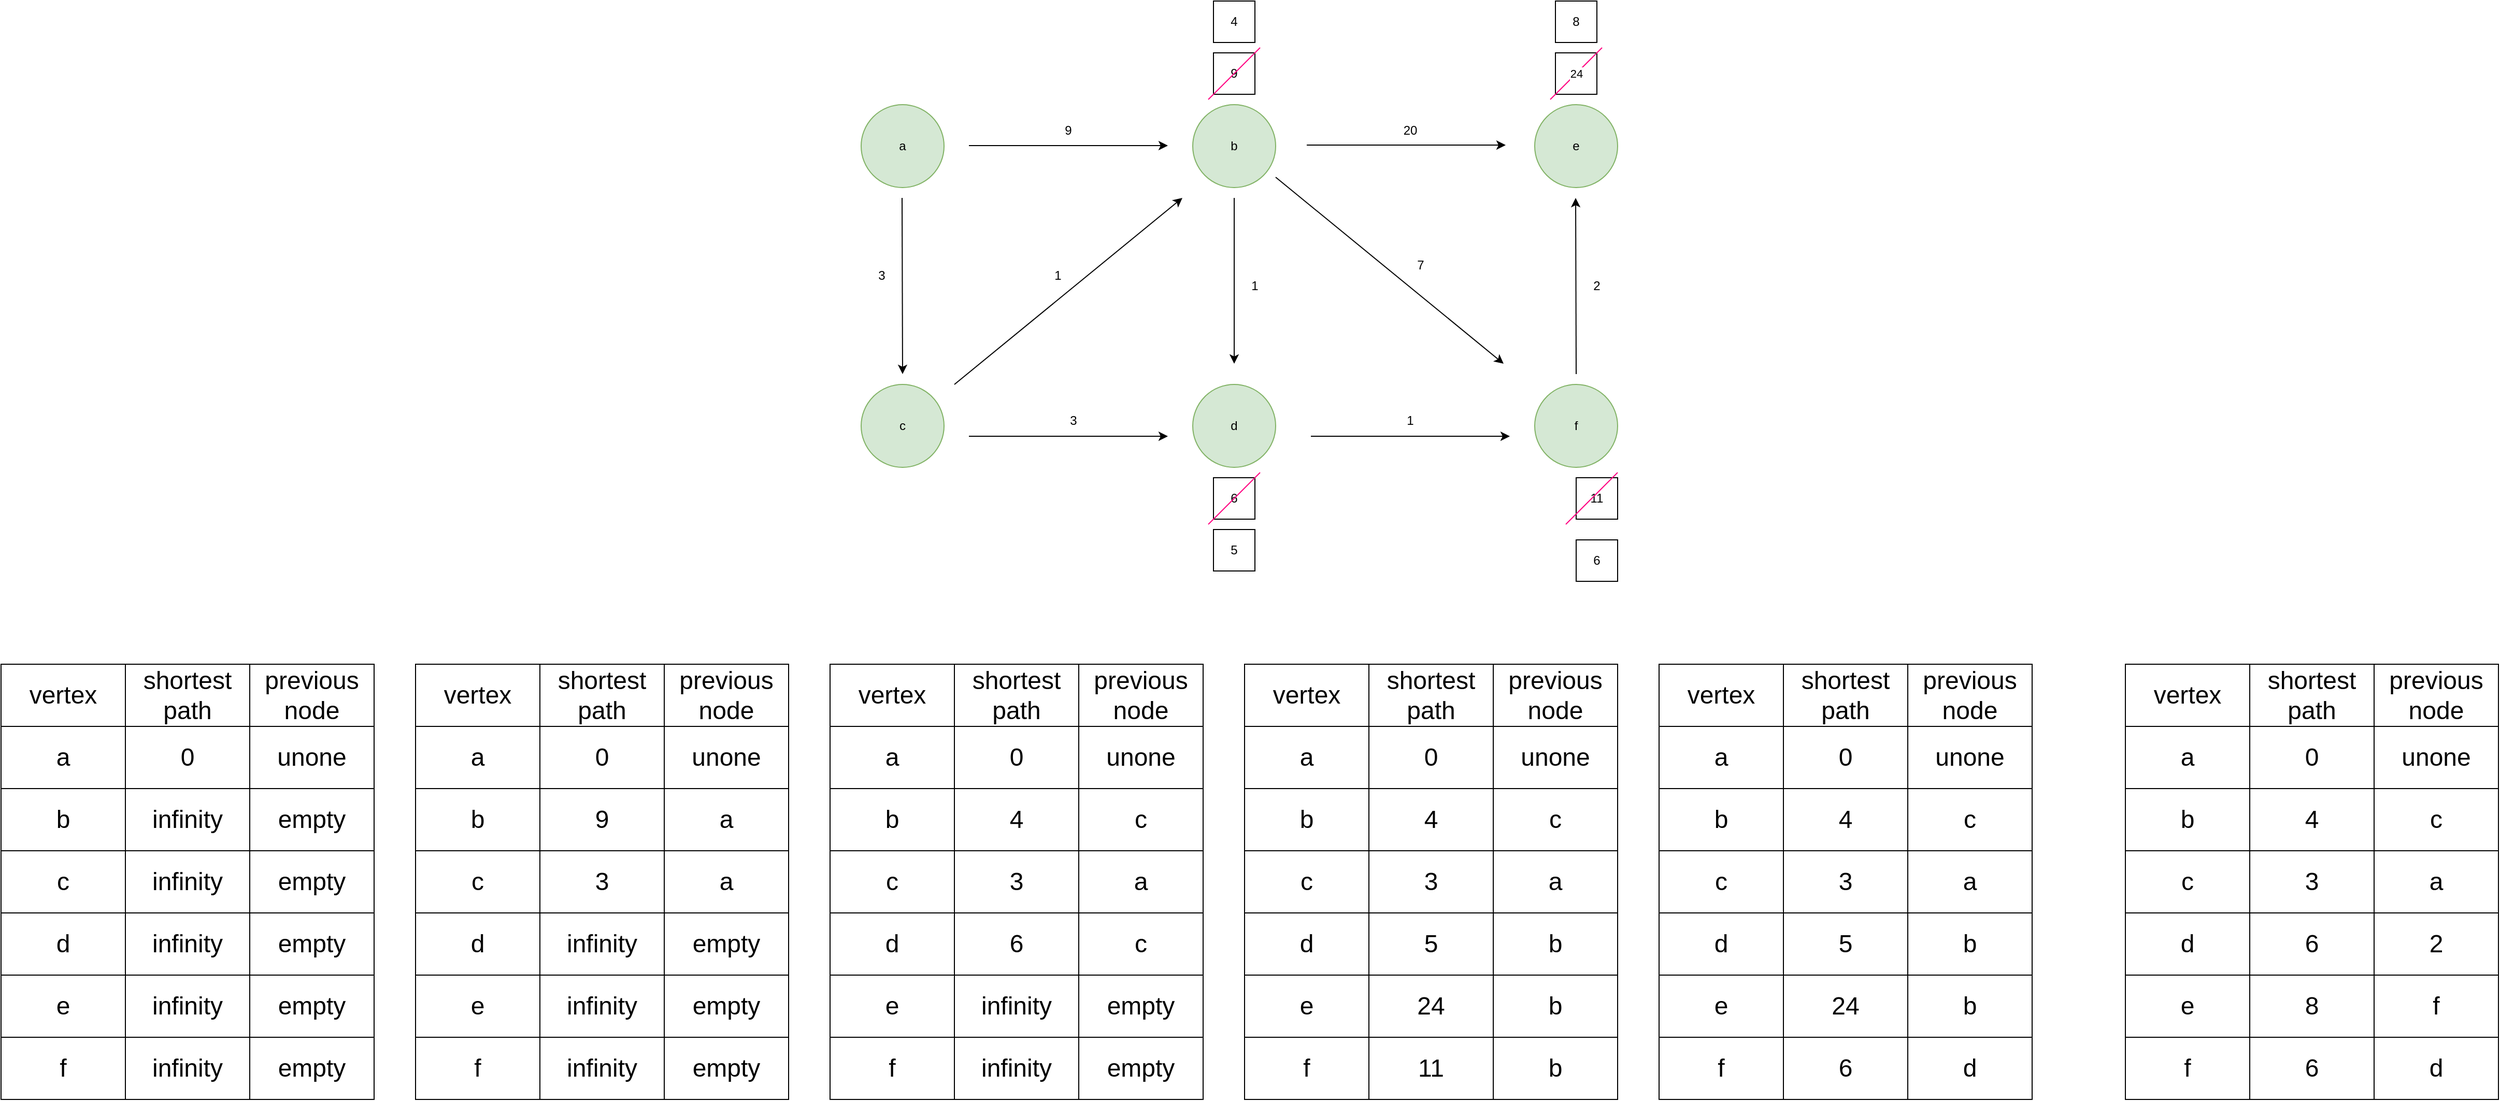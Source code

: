 <mxfile version="21.5.0" type="device">
  <diagram name="Page-1" id="6PvL9szyYoYwaoiszXjq">
    <mxGraphModel dx="852" dy="1658" grid="1" gridSize="10" guides="1" tooltips="1" connect="1" arrows="1" fold="1" page="1" pageScale="1" pageWidth="850" pageHeight="1100" math="0" shadow="0">
      <root>
        <mxCell id="0" />
        <mxCell id="1" parent="0" />
        <mxCell id="jJ58ylBw81bUSnSEe0YI-33" value="&lt;font style=&quot;font-size: 24px;&quot;&gt;shortest path&lt;/font&gt;" style="rounded=0;whiteSpace=wrap;html=1;" parent="1" vertex="1">
          <mxGeometry x="120" y="520" width="120" height="60" as="geometry" />
        </mxCell>
        <mxCell id="jJ58ylBw81bUSnSEe0YI-34" value="&lt;font style=&quot;font-size: 24px;&quot;&gt;previous node&lt;/font&gt;" style="rounded=0;whiteSpace=wrap;html=1;" parent="1" vertex="1">
          <mxGeometry x="240" y="520" width="120" height="60" as="geometry" />
        </mxCell>
        <mxCell id="jJ58ylBw81bUSnSEe0YI-38" value="&lt;font style=&quot;font-size: 24px;&quot;&gt;vertex&lt;/font&gt;" style="rounded=0;whiteSpace=wrap;html=1;" parent="1" vertex="1">
          <mxGeometry y="520" width="120" height="60" as="geometry" />
        </mxCell>
        <mxCell id="jJ58ylBw81bUSnSEe0YI-40" value="&lt;font style=&quot;font-size: 24px;&quot;&gt;0&lt;/font&gt;" style="rounded=0;whiteSpace=wrap;html=1;" parent="1" vertex="1">
          <mxGeometry x="120" y="580" width="120" height="60" as="geometry" />
        </mxCell>
        <mxCell id="jJ58ylBw81bUSnSEe0YI-41" value="&lt;font style=&quot;font-size: 24px;&quot;&gt;unone&lt;/font&gt;" style="rounded=0;whiteSpace=wrap;html=1;" parent="1" vertex="1">
          <mxGeometry x="240" y="580" width="120" height="60" as="geometry" />
        </mxCell>
        <mxCell id="jJ58ylBw81bUSnSEe0YI-46" value="&lt;font style=&quot;font-size: 24px;&quot;&gt;a&lt;/font&gt;" style="rounded=0;whiteSpace=wrap;html=1;" parent="1" vertex="1">
          <mxGeometry y="580" width="120" height="60" as="geometry" />
        </mxCell>
        <mxCell id="jJ58ylBw81bUSnSEe0YI-47" value="&lt;font style=&quot;font-size: 24px;&quot;&gt;b&lt;/font&gt;" style="rounded=0;whiteSpace=wrap;html=1;" parent="1" vertex="1">
          <mxGeometry y="640" width="120" height="60" as="geometry" />
        </mxCell>
        <mxCell id="jJ58ylBw81bUSnSEe0YI-48" value="&lt;font style=&quot;font-size: 24px;&quot;&gt;infinity&lt;/font&gt;" style="rounded=0;whiteSpace=wrap;html=1;" parent="1" vertex="1">
          <mxGeometry x="120" y="640" width="120" height="60" as="geometry" />
        </mxCell>
        <mxCell id="jJ58ylBw81bUSnSEe0YI-49" value="&lt;span style=&quot;font-size: 24px;&quot;&gt;empty&lt;/span&gt;" style="rounded=0;whiteSpace=wrap;html=1;" parent="1" vertex="1">
          <mxGeometry x="240" y="640" width="120" height="60" as="geometry" />
        </mxCell>
        <mxCell id="jJ58ylBw81bUSnSEe0YI-54" value="&lt;font style=&quot;font-size: 24px;&quot;&gt;c&lt;/font&gt;" style="rounded=0;whiteSpace=wrap;html=1;" parent="1" vertex="1">
          <mxGeometry y="700" width="120" height="60" as="geometry" />
        </mxCell>
        <mxCell id="jJ58ylBw81bUSnSEe0YI-55" value="&lt;font style=&quot;font-size: 24px;&quot;&gt;infinity&lt;/font&gt;" style="rounded=0;whiteSpace=wrap;html=1;" parent="1" vertex="1">
          <mxGeometry x="120" y="700" width="120" height="60" as="geometry" />
        </mxCell>
        <mxCell id="jJ58ylBw81bUSnSEe0YI-56" value="&lt;font style=&quot;font-size: 24px;&quot;&gt;empty&lt;/font&gt;" style="rounded=0;whiteSpace=wrap;html=1;" parent="1" vertex="1">
          <mxGeometry x="240" y="700" width="120" height="60" as="geometry" />
        </mxCell>
        <mxCell id="jJ58ylBw81bUSnSEe0YI-61" value="&lt;font style=&quot;font-size: 24px;&quot;&gt;infinity&lt;/font&gt;" style="rounded=0;whiteSpace=wrap;html=1;" parent="1" vertex="1">
          <mxGeometry x="120" y="760" width="120" height="60" as="geometry" />
        </mxCell>
        <mxCell id="jJ58ylBw81bUSnSEe0YI-62" value="&lt;font style=&quot;font-size: 24px;&quot;&gt;d&lt;/font&gt;" style="rounded=0;whiteSpace=wrap;html=1;" parent="1" vertex="1">
          <mxGeometry y="760" width="120" height="60" as="geometry" />
        </mxCell>
        <mxCell id="jJ58ylBw81bUSnSEe0YI-63" value="&lt;font style=&quot;font-size: 24px;&quot;&gt;empty&lt;/font&gt;" style="rounded=0;whiteSpace=wrap;html=1;" parent="1" vertex="1">
          <mxGeometry x="240" y="760" width="120" height="60" as="geometry" />
        </mxCell>
        <mxCell id="jJ58ylBw81bUSnSEe0YI-68" value="&lt;font style=&quot;font-size: 24px;&quot;&gt;e&lt;/font&gt;" style="rounded=0;whiteSpace=wrap;html=1;" parent="1" vertex="1">
          <mxGeometry y="820" width="120" height="60" as="geometry" />
        </mxCell>
        <mxCell id="jJ58ylBw81bUSnSEe0YI-69" value="&lt;font style=&quot;font-size: 24px;&quot;&gt;infinity&lt;/font&gt;" style="rounded=0;whiteSpace=wrap;html=1;" parent="1" vertex="1">
          <mxGeometry x="120" y="820" width="120" height="60" as="geometry" />
        </mxCell>
        <mxCell id="jJ58ylBw81bUSnSEe0YI-71" value="&lt;font style=&quot;font-size: 24px;&quot;&gt;empty&lt;/font&gt;" style="rounded=0;whiteSpace=wrap;html=1;" parent="1" vertex="1">
          <mxGeometry x="240" y="820" width="120" height="60" as="geometry" />
        </mxCell>
        <mxCell id="jJ58ylBw81bUSnSEe0YI-75" value="&lt;font style=&quot;font-size: 24px;&quot;&gt;f&lt;/font&gt;" style="rounded=0;whiteSpace=wrap;html=1;" parent="1" vertex="1">
          <mxGeometry y="880" width="120" height="60" as="geometry" />
        </mxCell>
        <mxCell id="jJ58ylBw81bUSnSEe0YI-76" value="&lt;font style=&quot;font-size: 24px;&quot;&gt;infinity&lt;/font&gt;" style="rounded=0;whiteSpace=wrap;html=1;" parent="1" vertex="1">
          <mxGeometry x="120" y="880" width="120" height="60" as="geometry" />
        </mxCell>
        <mxCell id="jJ58ylBw81bUSnSEe0YI-77" value="&lt;font style=&quot;font-size: 24px;&quot;&gt;empty&lt;/font&gt;" style="rounded=0;whiteSpace=wrap;html=1;" parent="1" vertex="1">
          <mxGeometry x="240" y="880" width="120" height="60" as="geometry" />
        </mxCell>
        <mxCell id="jJ58ylBw81bUSnSEe0YI-78" value="&lt;font style=&quot;font-size: 24px;&quot;&gt;shortest path&lt;/font&gt;" style="rounded=0;whiteSpace=wrap;html=1;" parent="1" vertex="1">
          <mxGeometry x="520" y="520" width="120" height="60" as="geometry" />
        </mxCell>
        <mxCell id="jJ58ylBw81bUSnSEe0YI-79" value="&lt;font style=&quot;font-size: 24px;&quot;&gt;previous node&lt;/font&gt;" style="rounded=0;whiteSpace=wrap;html=1;" parent="1" vertex="1">
          <mxGeometry x="640" y="520" width="120" height="60" as="geometry" />
        </mxCell>
        <mxCell id="jJ58ylBw81bUSnSEe0YI-80" value="&lt;font style=&quot;font-size: 24px;&quot;&gt;vertex&lt;/font&gt;" style="rounded=0;whiteSpace=wrap;html=1;" parent="1" vertex="1">
          <mxGeometry x="400" y="520" width="120" height="60" as="geometry" />
        </mxCell>
        <mxCell id="jJ58ylBw81bUSnSEe0YI-81" value="&lt;font style=&quot;font-size: 24px;&quot;&gt;0&lt;/font&gt;" style="rounded=0;whiteSpace=wrap;html=1;" parent="1" vertex="1">
          <mxGeometry x="520" y="580" width="120" height="60" as="geometry" />
        </mxCell>
        <mxCell id="jJ58ylBw81bUSnSEe0YI-82" value="&lt;font style=&quot;font-size: 24px;&quot;&gt;unone&lt;/font&gt;" style="rounded=0;whiteSpace=wrap;html=1;" parent="1" vertex="1">
          <mxGeometry x="640" y="580" width="120" height="60" as="geometry" />
        </mxCell>
        <mxCell id="jJ58ylBw81bUSnSEe0YI-83" value="&lt;font style=&quot;font-size: 24px;&quot;&gt;a&lt;/font&gt;" style="rounded=0;whiteSpace=wrap;html=1;" parent="1" vertex="1">
          <mxGeometry x="400" y="580" width="120" height="60" as="geometry" />
        </mxCell>
        <mxCell id="jJ58ylBw81bUSnSEe0YI-84" value="&lt;font style=&quot;font-size: 24px;&quot;&gt;b&lt;/font&gt;" style="rounded=0;whiteSpace=wrap;html=1;" parent="1" vertex="1">
          <mxGeometry x="400" y="640" width="120" height="60" as="geometry" />
        </mxCell>
        <mxCell id="jJ58ylBw81bUSnSEe0YI-85" value="&lt;font style=&quot;font-size: 24px;&quot;&gt;9&lt;/font&gt;" style="rounded=0;whiteSpace=wrap;html=1;" parent="1" vertex="1">
          <mxGeometry x="520" y="640" width="120" height="60" as="geometry" />
        </mxCell>
        <mxCell id="jJ58ylBw81bUSnSEe0YI-86" value="&lt;span style=&quot;font-size: 24px;&quot;&gt;a&lt;/span&gt;" style="rounded=0;whiteSpace=wrap;html=1;" parent="1" vertex="1">
          <mxGeometry x="640" y="640" width="120" height="60" as="geometry" />
        </mxCell>
        <mxCell id="jJ58ylBw81bUSnSEe0YI-87" value="&lt;font style=&quot;font-size: 24px;&quot;&gt;c&lt;/font&gt;" style="rounded=0;whiteSpace=wrap;html=1;" parent="1" vertex="1">
          <mxGeometry x="400" y="700" width="120" height="60" as="geometry" />
        </mxCell>
        <mxCell id="jJ58ylBw81bUSnSEe0YI-88" value="&lt;font style=&quot;font-size: 24px;&quot;&gt;3&lt;/font&gt;" style="rounded=0;whiteSpace=wrap;html=1;" parent="1" vertex="1">
          <mxGeometry x="520" y="700" width="120" height="60" as="geometry" />
        </mxCell>
        <mxCell id="jJ58ylBw81bUSnSEe0YI-89" value="&lt;font style=&quot;font-size: 24px;&quot;&gt;a&lt;/font&gt;" style="rounded=0;whiteSpace=wrap;html=1;" parent="1" vertex="1">
          <mxGeometry x="640" y="700" width="120" height="60" as="geometry" />
        </mxCell>
        <mxCell id="jJ58ylBw81bUSnSEe0YI-90" value="&lt;font style=&quot;font-size: 24px;&quot;&gt;infinity&lt;/font&gt;" style="rounded=0;whiteSpace=wrap;html=1;" parent="1" vertex="1">
          <mxGeometry x="520" y="760" width="120" height="60" as="geometry" />
        </mxCell>
        <mxCell id="jJ58ylBw81bUSnSEe0YI-91" value="&lt;font style=&quot;font-size: 24px;&quot;&gt;d&lt;/font&gt;" style="rounded=0;whiteSpace=wrap;html=1;" parent="1" vertex="1">
          <mxGeometry x="400" y="760" width="120" height="60" as="geometry" />
        </mxCell>
        <mxCell id="jJ58ylBw81bUSnSEe0YI-92" value="&lt;font style=&quot;font-size: 24px;&quot;&gt;empty&lt;/font&gt;" style="rounded=0;whiteSpace=wrap;html=1;" parent="1" vertex="1">
          <mxGeometry x="640" y="760" width="120" height="60" as="geometry" />
        </mxCell>
        <mxCell id="jJ58ylBw81bUSnSEe0YI-93" value="&lt;font style=&quot;font-size: 24px;&quot;&gt;e&lt;/font&gt;" style="rounded=0;whiteSpace=wrap;html=1;" parent="1" vertex="1">
          <mxGeometry x="400" y="820" width="120" height="60" as="geometry" />
        </mxCell>
        <mxCell id="jJ58ylBw81bUSnSEe0YI-94" value="&lt;font style=&quot;font-size: 24px;&quot;&gt;infinity&lt;/font&gt;" style="rounded=0;whiteSpace=wrap;html=1;" parent="1" vertex="1">
          <mxGeometry x="520" y="820" width="120" height="60" as="geometry" />
        </mxCell>
        <mxCell id="jJ58ylBw81bUSnSEe0YI-95" value="&lt;font style=&quot;font-size: 24px;&quot;&gt;empty&lt;/font&gt;" style="rounded=0;whiteSpace=wrap;html=1;" parent="1" vertex="1">
          <mxGeometry x="640" y="820" width="120" height="60" as="geometry" />
        </mxCell>
        <mxCell id="jJ58ylBw81bUSnSEe0YI-96" value="&lt;font style=&quot;font-size: 24px;&quot;&gt;f&lt;/font&gt;" style="rounded=0;whiteSpace=wrap;html=1;" parent="1" vertex="1">
          <mxGeometry x="400" y="880" width="120" height="60" as="geometry" />
        </mxCell>
        <mxCell id="jJ58ylBw81bUSnSEe0YI-97" value="&lt;font style=&quot;font-size: 24px;&quot;&gt;infinity&lt;/font&gt;" style="rounded=0;whiteSpace=wrap;html=1;" parent="1" vertex="1">
          <mxGeometry x="520" y="880" width="120" height="60" as="geometry" />
        </mxCell>
        <mxCell id="jJ58ylBw81bUSnSEe0YI-98" value="&lt;font style=&quot;font-size: 24px;&quot;&gt;empty&lt;/font&gt;" style="rounded=0;whiteSpace=wrap;html=1;" parent="1" vertex="1">
          <mxGeometry x="640" y="880" width="120" height="60" as="geometry" />
        </mxCell>
        <mxCell id="jJ58ylBw81bUSnSEe0YI-99" value="&lt;font style=&quot;font-size: 24px;&quot;&gt;shortest path&lt;/font&gt;" style="rounded=0;whiteSpace=wrap;html=1;" parent="1" vertex="1">
          <mxGeometry x="920" y="520" width="120" height="60" as="geometry" />
        </mxCell>
        <mxCell id="jJ58ylBw81bUSnSEe0YI-100" value="&lt;font style=&quot;font-size: 24px;&quot;&gt;previous node&lt;/font&gt;" style="rounded=0;whiteSpace=wrap;html=1;" parent="1" vertex="1">
          <mxGeometry x="1040" y="520" width="120" height="60" as="geometry" />
        </mxCell>
        <mxCell id="jJ58ylBw81bUSnSEe0YI-101" value="&lt;font style=&quot;font-size: 24px;&quot;&gt;vertex&lt;/font&gt;" style="rounded=0;whiteSpace=wrap;html=1;" parent="1" vertex="1">
          <mxGeometry x="800" y="520" width="120" height="60" as="geometry" />
        </mxCell>
        <mxCell id="jJ58ylBw81bUSnSEe0YI-102" value="&lt;font style=&quot;font-size: 24px;&quot;&gt;0&lt;/font&gt;" style="rounded=0;whiteSpace=wrap;html=1;" parent="1" vertex="1">
          <mxGeometry x="920" y="580" width="120" height="60" as="geometry" />
        </mxCell>
        <mxCell id="jJ58ylBw81bUSnSEe0YI-103" value="&lt;font style=&quot;font-size: 24px;&quot;&gt;unone&lt;/font&gt;" style="rounded=0;whiteSpace=wrap;html=1;" parent="1" vertex="1">
          <mxGeometry x="1040" y="580" width="120" height="60" as="geometry" />
        </mxCell>
        <mxCell id="jJ58ylBw81bUSnSEe0YI-104" value="&lt;font style=&quot;font-size: 24px;&quot;&gt;a&lt;/font&gt;" style="rounded=0;whiteSpace=wrap;html=1;" parent="1" vertex="1">
          <mxGeometry x="800" y="580" width="120" height="60" as="geometry" />
        </mxCell>
        <mxCell id="jJ58ylBw81bUSnSEe0YI-105" value="&lt;font style=&quot;font-size: 24px;&quot;&gt;b&lt;/font&gt;" style="rounded=0;whiteSpace=wrap;html=1;" parent="1" vertex="1">
          <mxGeometry x="800" y="640" width="120" height="60" as="geometry" />
        </mxCell>
        <mxCell id="jJ58ylBw81bUSnSEe0YI-106" value="&lt;font style=&quot;font-size: 24px;&quot;&gt;4&lt;/font&gt;" style="rounded=0;whiteSpace=wrap;html=1;" parent="1" vertex="1">
          <mxGeometry x="920" y="640" width="120" height="60" as="geometry" />
        </mxCell>
        <mxCell id="jJ58ylBw81bUSnSEe0YI-107" value="&lt;span style=&quot;font-size: 24px;&quot;&gt;c&lt;/span&gt;" style="rounded=0;whiteSpace=wrap;html=1;" parent="1" vertex="1">
          <mxGeometry x="1040" y="640" width="120" height="60" as="geometry" />
        </mxCell>
        <mxCell id="jJ58ylBw81bUSnSEe0YI-108" value="&lt;font style=&quot;font-size: 24px;&quot;&gt;c&lt;/font&gt;" style="rounded=0;whiteSpace=wrap;html=1;" parent="1" vertex="1">
          <mxGeometry x="800" y="700" width="120" height="60" as="geometry" />
        </mxCell>
        <mxCell id="jJ58ylBw81bUSnSEe0YI-109" value="&lt;font style=&quot;font-size: 24px;&quot;&gt;3&lt;/font&gt;" style="rounded=0;whiteSpace=wrap;html=1;" parent="1" vertex="1">
          <mxGeometry x="920" y="700" width="120" height="60" as="geometry" />
        </mxCell>
        <mxCell id="jJ58ylBw81bUSnSEe0YI-110" value="&lt;font style=&quot;font-size: 24px;&quot;&gt;a&lt;/font&gt;" style="rounded=0;whiteSpace=wrap;html=1;" parent="1" vertex="1">
          <mxGeometry x="1040" y="700" width="120" height="60" as="geometry" />
        </mxCell>
        <mxCell id="jJ58ylBw81bUSnSEe0YI-111" value="&lt;font style=&quot;font-size: 24px;&quot;&gt;6&lt;/font&gt;" style="rounded=0;whiteSpace=wrap;html=1;" parent="1" vertex="1">
          <mxGeometry x="920" y="760" width="120" height="60" as="geometry" />
        </mxCell>
        <mxCell id="jJ58ylBw81bUSnSEe0YI-112" value="&lt;font style=&quot;font-size: 24px;&quot;&gt;d&lt;/font&gt;" style="rounded=0;whiteSpace=wrap;html=1;" parent="1" vertex="1">
          <mxGeometry x="800" y="760" width="120" height="60" as="geometry" />
        </mxCell>
        <mxCell id="jJ58ylBw81bUSnSEe0YI-113" value="&lt;span style=&quot;font-size: 24px;&quot;&gt;c&lt;/span&gt;" style="rounded=0;whiteSpace=wrap;html=1;" parent="1" vertex="1">
          <mxGeometry x="1040" y="760" width="120" height="60" as="geometry" />
        </mxCell>
        <mxCell id="jJ58ylBw81bUSnSEe0YI-114" value="&lt;font style=&quot;font-size: 24px;&quot;&gt;e&lt;/font&gt;" style="rounded=0;whiteSpace=wrap;html=1;" parent="1" vertex="1">
          <mxGeometry x="800" y="820" width="120" height="60" as="geometry" />
        </mxCell>
        <mxCell id="jJ58ylBw81bUSnSEe0YI-115" value="&lt;font style=&quot;font-size: 24px;&quot;&gt;infinity&lt;/font&gt;" style="rounded=0;whiteSpace=wrap;html=1;" parent="1" vertex="1">
          <mxGeometry x="920" y="820" width="120" height="60" as="geometry" />
        </mxCell>
        <mxCell id="jJ58ylBw81bUSnSEe0YI-116" value="&lt;font style=&quot;font-size: 24px;&quot;&gt;empty&lt;/font&gt;" style="rounded=0;whiteSpace=wrap;html=1;" parent="1" vertex="1">
          <mxGeometry x="1040" y="820" width="120" height="60" as="geometry" />
        </mxCell>
        <mxCell id="jJ58ylBw81bUSnSEe0YI-117" value="&lt;font style=&quot;font-size: 24px;&quot;&gt;f&lt;/font&gt;" style="rounded=0;whiteSpace=wrap;html=1;" parent="1" vertex="1">
          <mxGeometry x="800" y="880" width="120" height="60" as="geometry" />
        </mxCell>
        <mxCell id="jJ58ylBw81bUSnSEe0YI-118" value="&lt;font style=&quot;font-size: 24px;&quot;&gt;infinity&lt;/font&gt;" style="rounded=0;whiteSpace=wrap;html=1;" parent="1" vertex="1">
          <mxGeometry x="920" y="880" width="120" height="60" as="geometry" />
        </mxCell>
        <mxCell id="jJ58ylBw81bUSnSEe0YI-119" value="&lt;font style=&quot;font-size: 24px;&quot;&gt;empty&lt;/font&gt;" style="rounded=0;whiteSpace=wrap;html=1;" parent="1" vertex="1">
          <mxGeometry x="1040" y="880" width="120" height="60" as="geometry" />
        </mxCell>
        <mxCell id="jJ58ylBw81bUSnSEe0YI-120" value="&lt;font style=&quot;font-size: 24px;&quot;&gt;shortest path&lt;/font&gt;" style="rounded=0;whiteSpace=wrap;html=1;" parent="1" vertex="1">
          <mxGeometry x="1320" y="520" width="120" height="60" as="geometry" />
        </mxCell>
        <mxCell id="jJ58ylBw81bUSnSEe0YI-121" value="&lt;font style=&quot;font-size: 24px;&quot;&gt;previous node&lt;/font&gt;" style="rounded=0;whiteSpace=wrap;html=1;" parent="1" vertex="1">
          <mxGeometry x="1440" y="520" width="120" height="60" as="geometry" />
        </mxCell>
        <mxCell id="jJ58ylBw81bUSnSEe0YI-122" value="&lt;font style=&quot;font-size: 24px;&quot;&gt;vertex&lt;/font&gt;" style="rounded=0;whiteSpace=wrap;html=1;" parent="1" vertex="1">
          <mxGeometry x="1200" y="520" width="120" height="60" as="geometry" />
        </mxCell>
        <mxCell id="jJ58ylBw81bUSnSEe0YI-123" value="&lt;font style=&quot;font-size: 24px;&quot;&gt;0&lt;/font&gt;" style="rounded=0;whiteSpace=wrap;html=1;" parent="1" vertex="1">
          <mxGeometry x="1320" y="580" width="120" height="60" as="geometry" />
        </mxCell>
        <mxCell id="jJ58ylBw81bUSnSEe0YI-124" value="&lt;font style=&quot;font-size: 24px;&quot;&gt;unone&lt;/font&gt;" style="rounded=0;whiteSpace=wrap;html=1;" parent="1" vertex="1">
          <mxGeometry x="1440" y="580" width="120" height="60" as="geometry" />
        </mxCell>
        <mxCell id="jJ58ylBw81bUSnSEe0YI-125" value="&lt;font style=&quot;font-size: 24px;&quot;&gt;a&lt;/font&gt;" style="rounded=0;whiteSpace=wrap;html=1;" parent="1" vertex="1">
          <mxGeometry x="1200" y="580" width="120" height="60" as="geometry" />
        </mxCell>
        <mxCell id="jJ58ylBw81bUSnSEe0YI-126" value="&lt;font style=&quot;font-size: 24px;&quot;&gt;b&lt;/font&gt;" style="rounded=0;whiteSpace=wrap;html=1;" parent="1" vertex="1">
          <mxGeometry x="1200" y="640" width="120" height="60" as="geometry" />
        </mxCell>
        <mxCell id="jJ58ylBw81bUSnSEe0YI-127" value="&lt;font style=&quot;font-size: 24px;&quot;&gt;4&lt;/font&gt;" style="rounded=0;whiteSpace=wrap;html=1;" parent="1" vertex="1">
          <mxGeometry x="1320" y="640" width="120" height="60" as="geometry" />
        </mxCell>
        <mxCell id="jJ58ylBw81bUSnSEe0YI-128" value="&lt;span style=&quot;font-size: 24px;&quot;&gt;c&lt;/span&gt;" style="rounded=0;whiteSpace=wrap;html=1;" parent="1" vertex="1">
          <mxGeometry x="1440" y="640" width="120" height="60" as="geometry" />
        </mxCell>
        <mxCell id="jJ58ylBw81bUSnSEe0YI-129" value="&lt;font style=&quot;font-size: 24px;&quot;&gt;c&lt;/font&gt;" style="rounded=0;whiteSpace=wrap;html=1;" parent="1" vertex="1">
          <mxGeometry x="1200" y="700" width="120" height="60" as="geometry" />
        </mxCell>
        <mxCell id="jJ58ylBw81bUSnSEe0YI-130" value="&lt;font style=&quot;font-size: 24px;&quot;&gt;3&lt;/font&gt;" style="rounded=0;whiteSpace=wrap;html=1;" parent="1" vertex="1">
          <mxGeometry x="1320" y="700" width="120" height="60" as="geometry" />
        </mxCell>
        <mxCell id="jJ58ylBw81bUSnSEe0YI-131" value="&lt;font style=&quot;font-size: 24px;&quot;&gt;a&lt;/font&gt;" style="rounded=0;whiteSpace=wrap;html=1;" parent="1" vertex="1">
          <mxGeometry x="1440" y="700" width="120" height="60" as="geometry" />
        </mxCell>
        <mxCell id="jJ58ylBw81bUSnSEe0YI-132" value="&lt;font style=&quot;font-size: 24px;&quot;&gt;5&lt;/font&gt;" style="rounded=0;whiteSpace=wrap;html=1;" parent="1" vertex="1">
          <mxGeometry x="1320" y="760" width="120" height="60" as="geometry" />
        </mxCell>
        <mxCell id="jJ58ylBw81bUSnSEe0YI-133" value="&lt;font style=&quot;font-size: 24px;&quot;&gt;d&lt;/font&gt;" style="rounded=0;whiteSpace=wrap;html=1;" parent="1" vertex="1">
          <mxGeometry x="1200" y="760" width="120" height="60" as="geometry" />
        </mxCell>
        <mxCell id="jJ58ylBw81bUSnSEe0YI-134" value="&lt;font style=&quot;font-size: 24px;&quot;&gt;b&lt;/font&gt;" style="rounded=0;whiteSpace=wrap;html=1;" parent="1" vertex="1">
          <mxGeometry x="1440" y="760" width="120" height="60" as="geometry" />
        </mxCell>
        <mxCell id="jJ58ylBw81bUSnSEe0YI-135" value="&lt;font style=&quot;font-size: 24px;&quot;&gt;e&lt;/font&gt;" style="rounded=0;whiteSpace=wrap;html=1;" parent="1" vertex="1">
          <mxGeometry x="1200" y="820" width="120" height="60" as="geometry" />
        </mxCell>
        <mxCell id="jJ58ylBw81bUSnSEe0YI-136" value="&lt;font style=&quot;font-size: 24px;&quot;&gt;24&lt;/font&gt;" style="rounded=0;whiteSpace=wrap;html=1;" parent="1" vertex="1">
          <mxGeometry x="1320" y="820" width="120" height="60" as="geometry" />
        </mxCell>
        <mxCell id="jJ58ylBw81bUSnSEe0YI-137" value="&lt;font style=&quot;font-size: 24px;&quot;&gt;b&lt;/font&gt;" style="rounded=0;whiteSpace=wrap;html=1;" parent="1" vertex="1">
          <mxGeometry x="1440" y="820" width="120" height="60" as="geometry" />
        </mxCell>
        <mxCell id="jJ58ylBw81bUSnSEe0YI-138" value="&lt;font style=&quot;font-size: 24px;&quot;&gt;f&lt;/font&gt;" style="rounded=0;whiteSpace=wrap;html=1;" parent="1" vertex="1">
          <mxGeometry x="1200" y="880" width="120" height="60" as="geometry" />
        </mxCell>
        <mxCell id="jJ58ylBw81bUSnSEe0YI-139" value="&lt;font style=&quot;font-size: 24px;&quot;&gt;11&lt;/font&gt;" style="rounded=0;whiteSpace=wrap;html=1;" parent="1" vertex="1">
          <mxGeometry x="1320" y="880" width="120" height="60" as="geometry" />
        </mxCell>
        <mxCell id="jJ58ylBw81bUSnSEe0YI-140" value="&lt;font style=&quot;font-size: 24px;&quot;&gt;b&lt;/font&gt;" style="rounded=0;whiteSpace=wrap;html=1;" parent="1" vertex="1">
          <mxGeometry x="1440" y="880" width="120" height="60" as="geometry" />
        </mxCell>
        <mxCell id="jJ58ylBw81bUSnSEe0YI-141" value="&lt;font style=&quot;font-size: 24px;&quot;&gt;shortest path&lt;/font&gt;" style="rounded=0;whiteSpace=wrap;html=1;" parent="1" vertex="1">
          <mxGeometry x="1720" y="520" width="120" height="60" as="geometry" />
        </mxCell>
        <mxCell id="jJ58ylBw81bUSnSEe0YI-142" value="&lt;font style=&quot;font-size: 24px;&quot;&gt;previous node&lt;/font&gt;" style="rounded=0;whiteSpace=wrap;html=1;" parent="1" vertex="1">
          <mxGeometry x="1840" y="520" width="120" height="60" as="geometry" />
        </mxCell>
        <mxCell id="jJ58ylBw81bUSnSEe0YI-143" value="&lt;font style=&quot;font-size: 24px;&quot;&gt;vertex&lt;/font&gt;" style="rounded=0;whiteSpace=wrap;html=1;" parent="1" vertex="1">
          <mxGeometry x="1600" y="520" width="120" height="60" as="geometry" />
        </mxCell>
        <mxCell id="jJ58ylBw81bUSnSEe0YI-144" value="&lt;font style=&quot;font-size: 24px;&quot;&gt;0&lt;/font&gt;" style="rounded=0;whiteSpace=wrap;html=1;" parent="1" vertex="1">
          <mxGeometry x="1720" y="580" width="120" height="60" as="geometry" />
        </mxCell>
        <mxCell id="jJ58ylBw81bUSnSEe0YI-145" value="&lt;font style=&quot;font-size: 24px;&quot;&gt;unone&lt;/font&gt;" style="rounded=0;whiteSpace=wrap;html=1;" parent="1" vertex="1">
          <mxGeometry x="1840" y="580" width="120" height="60" as="geometry" />
        </mxCell>
        <mxCell id="jJ58ylBw81bUSnSEe0YI-146" value="&lt;font style=&quot;font-size: 24px;&quot;&gt;a&lt;/font&gt;" style="rounded=0;whiteSpace=wrap;html=1;" parent="1" vertex="1">
          <mxGeometry x="1600" y="580" width="120" height="60" as="geometry" />
        </mxCell>
        <mxCell id="jJ58ylBw81bUSnSEe0YI-147" value="&lt;font style=&quot;font-size: 24px;&quot;&gt;b&lt;/font&gt;" style="rounded=0;whiteSpace=wrap;html=1;" parent="1" vertex="1">
          <mxGeometry x="1600" y="640" width="120" height="60" as="geometry" />
        </mxCell>
        <mxCell id="jJ58ylBw81bUSnSEe0YI-148" value="&lt;font style=&quot;font-size: 24px;&quot;&gt;4&lt;/font&gt;" style="rounded=0;whiteSpace=wrap;html=1;" parent="1" vertex="1">
          <mxGeometry x="1720" y="640" width="120" height="60" as="geometry" />
        </mxCell>
        <mxCell id="jJ58ylBw81bUSnSEe0YI-149" value="&lt;span style=&quot;font-size: 24px;&quot;&gt;c&lt;/span&gt;" style="rounded=0;whiteSpace=wrap;html=1;" parent="1" vertex="1">
          <mxGeometry x="1840" y="640" width="120" height="60" as="geometry" />
        </mxCell>
        <mxCell id="jJ58ylBw81bUSnSEe0YI-150" value="&lt;span style=&quot;font-size: 24px;&quot;&gt;c&lt;/span&gt;" style="rounded=0;whiteSpace=wrap;html=1;" parent="1" vertex="1">
          <mxGeometry x="1600" y="700" width="120" height="60" as="geometry" />
        </mxCell>
        <mxCell id="jJ58ylBw81bUSnSEe0YI-151" value="&lt;font style=&quot;font-size: 24px;&quot;&gt;3&lt;/font&gt;" style="rounded=0;whiteSpace=wrap;html=1;" parent="1" vertex="1">
          <mxGeometry x="1720" y="700" width="120" height="60" as="geometry" />
        </mxCell>
        <mxCell id="jJ58ylBw81bUSnSEe0YI-152" value="&lt;font style=&quot;font-size: 24px;&quot;&gt;a&lt;/font&gt;" style="rounded=0;whiteSpace=wrap;html=1;" parent="1" vertex="1">
          <mxGeometry x="1840" y="700" width="120" height="60" as="geometry" />
        </mxCell>
        <mxCell id="jJ58ylBw81bUSnSEe0YI-153" value="&lt;font style=&quot;font-size: 24px;&quot;&gt;5&lt;/font&gt;" style="rounded=0;whiteSpace=wrap;html=1;" parent="1" vertex="1">
          <mxGeometry x="1720" y="760" width="120" height="60" as="geometry" />
        </mxCell>
        <mxCell id="jJ58ylBw81bUSnSEe0YI-154" value="&lt;font style=&quot;font-size: 24px;&quot;&gt;d&lt;/font&gt;" style="rounded=0;whiteSpace=wrap;html=1;" parent="1" vertex="1">
          <mxGeometry x="1600" y="760" width="120" height="60" as="geometry" />
        </mxCell>
        <mxCell id="jJ58ylBw81bUSnSEe0YI-155" value="&lt;font style=&quot;font-size: 24px;&quot;&gt;b&lt;/font&gt;" style="rounded=0;whiteSpace=wrap;html=1;" parent="1" vertex="1">
          <mxGeometry x="1840" y="760" width="120" height="60" as="geometry" />
        </mxCell>
        <mxCell id="jJ58ylBw81bUSnSEe0YI-156" value="&lt;font style=&quot;font-size: 24px;&quot;&gt;e&lt;/font&gt;" style="rounded=0;whiteSpace=wrap;html=1;" parent="1" vertex="1">
          <mxGeometry x="1600" y="820" width="120" height="60" as="geometry" />
        </mxCell>
        <mxCell id="jJ58ylBw81bUSnSEe0YI-157" value="&lt;font style=&quot;font-size: 24px;&quot;&gt;24&lt;/font&gt;" style="rounded=0;whiteSpace=wrap;html=1;" parent="1" vertex="1">
          <mxGeometry x="1720" y="820" width="120" height="60" as="geometry" />
        </mxCell>
        <mxCell id="jJ58ylBw81bUSnSEe0YI-158" value="&lt;font style=&quot;font-size: 24px;&quot;&gt;b&lt;/font&gt;" style="rounded=0;whiteSpace=wrap;html=1;" parent="1" vertex="1">
          <mxGeometry x="1840" y="820" width="120" height="60" as="geometry" />
        </mxCell>
        <mxCell id="jJ58ylBw81bUSnSEe0YI-159" value="&lt;font style=&quot;font-size: 24px;&quot;&gt;f&lt;/font&gt;" style="rounded=0;whiteSpace=wrap;html=1;" parent="1" vertex="1">
          <mxGeometry x="1600" y="880" width="120" height="60" as="geometry" />
        </mxCell>
        <mxCell id="jJ58ylBw81bUSnSEe0YI-160" value="&lt;font style=&quot;font-size: 24px;&quot;&gt;6&lt;/font&gt;" style="rounded=0;whiteSpace=wrap;html=1;" parent="1" vertex="1">
          <mxGeometry x="1720" y="880" width="120" height="60" as="geometry" />
        </mxCell>
        <mxCell id="jJ58ylBw81bUSnSEe0YI-161" value="&lt;font style=&quot;font-size: 24px;&quot;&gt;d&lt;/font&gt;" style="rounded=0;whiteSpace=wrap;html=1;" parent="1" vertex="1">
          <mxGeometry x="1840" y="880" width="120" height="60" as="geometry" />
        </mxCell>
        <mxCell id="jJ58ylBw81bUSnSEe0YI-230" value="a" style="ellipse;whiteSpace=wrap;html=1;aspect=fixed;fillColor=#d5e8d4;strokeColor=#82b366;" parent="1" vertex="1">
          <mxGeometry x="830" y="-20" width="80" height="80" as="geometry" />
        </mxCell>
        <mxCell id="jJ58ylBw81bUSnSEe0YI-231" value="b" style="ellipse;whiteSpace=wrap;html=1;aspect=fixed;fillColor=#d5e8d4;strokeColor=#82b366;" parent="1" vertex="1">
          <mxGeometry x="1150" y="-20" width="80" height="80" as="geometry" />
        </mxCell>
        <mxCell id="jJ58ylBw81bUSnSEe0YI-232" value="c" style="ellipse;whiteSpace=wrap;html=1;aspect=fixed;fillColor=#d5e8d4;strokeColor=#82b366;" parent="1" vertex="1">
          <mxGeometry x="830" y="250" width="80" height="80" as="geometry" />
        </mxCell>
        <mxCell id="jJ58ylBw81bUSnSEe0YI-233" value="d" style="ellipse;whiteSpace=wrap;html=1;aspect=fixed;fillColor=#d5e8d4;strokeColor=#82b366;" parent="1" vertex="1">
          <mxGeometry x="1150" y="250" width="80" height="80" as="geometry" />
        </mxCell>
        <mxCell id="jJ58ylBw81bUSnSEe0YI-234" value="e" style="ellipse;whiteSpace=wrap;html=1;aspect=fixed;fillColor=#d5e8d4;strokeColor=#82b366;" parent="1" vertex="1">
          <mxGeometry x="1480" y="-20" width="80" height="80" as="geometry" />
        </mxCell>
        <mxCell id="jJ58ylBw81bUSnSEe0YI-235" value="" style="endArrow=classic;html=1;rounded=0;" parent="1" edge="1">
          <mxGeometry width="50" height="50" relative="1" as="geometry">
            <mxPoint x="869.5" y="70" as="sourcePoint" />
            <mxPoint x="870" y="240" as="targetPoint" />
          </mxGeometry>
        </mxCell>
        <mxCell id="jJ58ylBw81bUSnSEe0YI-236" value="" style="endArrow=classic;html=1;rounded=0;" parent="1" edge="1">
          <mxGeometry width="50" height="50" relative="1" as="geometry">
            <mxPoint x="1190" y="70" as="sourcePoint" />
            <mxPoint x="1190" y="230" as="targetPoint" />
          </mxGeometry>
        </mxCell>
        <mxCell id="jJ58ylBw81bUSnSEe0YI-237" value="" style="endArrow=classic;html=1;rounded=0;" parent="1" edge="1">
          <mxGeometry width="50" height="50" relative="1" as="geometry">
            <mxPoint x="1230" y="50" as="sourcePoint" />
            <mxPoint x="1450" y="230" as="targetPoint" />
          </mxGeometry>
        </mxCell>
        <mxCell id="jJ58ylBw81bUSnSEe0YI-239" value="3" style="text;html=1;strokeColor=none;fillColor=none;align=center;verticalAlign=middle;whiteSpace=wrap;rounded=0;" parent="1" vertex="1">
          <mxGeometry x="1005" y="270" width="60" height="30" as="geometry" />
        </mxCell>
        <mxCell id="jJ58ylBw81bUSnSEe0YI-240" value="1" style="text;html=1;strokeColor=none;fillColor=none;align=center;verticalAlign=middle;whiteSpace=wrap;rounded=0;" parent="1" vertex="1">
          <mxGeometry x="1180" y="140" width="60" height="30" as="geometry" />
        </mxCell>
        <mxCell id="jJ58ylBw81bUSnSEe0YI-241" value="9" style="text;html=1;strokeColor=none;fillColor=none;align=center;verticalAlign=middle;whiteSpace=wrap;rounded=0;" parent="1" vertex="1">
          <mxGeometry x="1000" y="-10" width="60" height="30" as="geometry" />
        </mxCell>
        <mxCell id="jJ58ylBw81bUSnSEe0YI-242" value="3" style="text;html=1;strokeColor=none;fillColor=none;align=center;verticalAlign=middle;whiteSpace=wrap;rounded=0;" parent="1" vertex="1">
          <mxGeometry x="820" y="130" width="60" height="30" as="geometry" />
        </mxCell>
        <mxCell id="jJ58ylBw81bUSnSEe0YI-243" value="2" style="text;html=1;strokeColor=none;fillColor=none;align=center;verticalAlign=middle;whiteSpace=wrap;rounded=0;" parent="1" vertex="1">
          <mxGeometry x="1510" y="140" width="60" height="30" as="geometry" />
        </mxCell>
        <mxCell id="jJ58ylBw81bUSnSEe0YI-244" value="" style="endArrow=classic;html=1;rounded=0;" parent="1" edge="1">
          <mxGeometry width="50" height="50" relative="1" as="geometry">
            <mxPoint x="934" y="19.5" as="sourcePoint" />
            <mxPoint x="1126" y="19.5" as="targetPoint" />
          </mxGeometry>
        </mxCell>
        <mxCell id="jJ58ylBw81bUSnSEe0YI-245" value="20" style="text;html=1;strokeColor=none;fillColor=none;align=center;verticalAlign=middle;whiteSpace=wrap;rounded=0;" parent="1" vertex="1">
          <mxGeometry x="1330" y="-10" width="60" height="30" as="geometry" />
        </mxCell>
        <mxCell id="jJ58ylBw81bUSnSEe0YI-246" value="f" style="ellipse;whiteSpace=wrap;html=1;aspect=fixed;fillColor=#d5e8d4;strokeColor=#82b366;" parent="1" vertex="1">
          <mxGeometry x="1480" y="250" width="80" height="80" as="geometry" />
        </mxCell>
        <mxCell id="jJ58ylBw81bUSnSEe0YI-247" value="" style="endArrow=classic;html=1;rounded=0;" parent="1" edge="1">
          <mxGeometry width="50" height="50" relative="1" as="geometry">
            <mxPoint x="920" y="250" as="sourcePoint" />
            <mxPoint x="1140" y="70" as="targetPoint" />
          </mxGeometry>
        </mxCell>
        <mxCell id="jJ58ylBw81bUSnSEe0YI-248" value="" style="endArrow=classic;html=1;rounded=0;" parent="1" edge="1">
          <mxGeometry width="50" height="50" relative="1" as="geometry">
            <mxPoint x="1260" y="19" as="sourcePoint" />
            <mxPoint x="1452" y="19" as="targetPoint" />
          </mxGeometry>
        </mxCell>
        <mxCell id="jJ58ylBw81bUSnSEe0YI-249" value="1" style="text;html=1;strokeColor=none;fillColor=none;align=center;verticalAlign=middle;whiteSpace=wrap;rounded=0;" parent="1" vertex="1">
          <mxGeometry x="990" y="130" width="60" height="30" as="geometry" />
        </mxCell>
        <mxCell id="jJ58ylBw81bUSnSEe0YI-250" value="6" style="rounded=0;whiteSpace=wrap;html=1;" parent="1" vertex="1">
          <mxGeometry x="1170" y="340" width="40" height="40" as="geometry" />
        </mxCell>
        <mxCell id="jJ58ylBw81bUSnSEe0YI-253" value="9" style="rounded=0;whiteSpace=wrap;html=1;" parent="1" vertex="1">
          <mxGeometry x="1170" y="-70" width="40" height="40" as="geometry" />
        </mxCell>
        <mxCell id="jJ58ylBw81bUSnSEe0YI-254" value="4" style="rounded=0;whiteSpace=wrap;html=1;" parent="1" vertex="1">
          <mxGeometry x="1170" y="-120" width="40" height="40" as="geometry" />
        </mxCell>
        <mxCell id="jJ58ylBw81bUSnSEe0YI-255" value="" style="endArrow=none;html=1;rounded=0;strokeColor=#FF0080;" parent="1" edge="1">
          <mxGeometry width="50" height="50" relative="1" as="geometry">
            <mxPoint x="1165" y="-25" as="sourcePoint" />
            <mxPoint x="1215" y="-75" as="targetPoint" />
          </mxGeometry>
        </mxCell>
        <mxCell id="jJ58ylBw81bUSnSEe0YI-256" value="" style="endArrow=classic;html=1;rounded=0;" parent="1" edge="1">
          <mxGeometry width="50" height="50" relative="1" as="geometry">
            <mxPoint x="934" y="300" as="sourcePoint" />
            <mxPoint x="1126" y="300" as="targetPoint" />
          </mxGeometry>
        </mxCell>
        <mxCell id="jJ58ylBw81bUSnSEe0YI-257" value="" style="endArrow=classic;html=1;rounded=0;" parent="1" edge="1">
          <mxGeometry width="50" height="50" relative="1" as="geometry">
            <mxPoint x="1264" y="300" as="sourcePoint" />
            <mxPoint x="1456" y="300" as="targetPoint" />
          </mxGeometry>
        </mxCell>
        <mxCell id="jJ58ylBw81bUSnSEe0YI-258" value="1" style="text;html=1;strokeColor=none;fillColor=none;align=center;verticalAlign=middle;whiteSpace=wrap;rounded=0;" parent="1" vertex="1">
          <mxGeometry x="1330" y="270" width="60" height="30" as="geometry" />
        </mxCell>
        <mxCell id="jJ58ylBw81bUSnSEe0YI-259" value="7" style="text;html=1;strokeColor=none;fillColor=none;align=center;verticalAlign=middle;whiteSpace=wrap;rounded=0;" parent="1" vertex="1">
          <mxGeometry x="1340" y="120" width="60" height="30" as="geometry" />
        </mxCell>
        <mxCell id="jJ58ylBw81bUSnSEe0YI-260" value="" style="endArrow=classic;html=1;rounded=0;" parent="1" edge="1">
          <mxGeometry width="50" height="50" relative="1" as="geometry">
            <mxPoint x="1520" y="240" as="sourcePoint" />
            <mxPoint x="1519.5" y="70" as="targetPoint" />
          </mxGeometry>
        </mxCell>
        <mxCell id="jJ58ylBw81bUSnSEe0YI-261" value="11" style="rounded=0;whiteSpace=wrap;html=1;" parent="1" vertex="1">
          <mxGeometry x="1500" y="-70" width="40" height="40" as="geometry" />
        </mxCell>
        <mxCell id="jJ58ylBw81bUSnSEe0YI-262" value="8" style="rounded=0;whiteSpace=wrap;html=1;" parent="1" vertex="1">
          <mxGeometry x="1500" y="-120" width="40" height="40" as="geometry" />
        </mxCell>
        <mxCell id="jJ58ylBw81bUSnSEe0YI-263" value="24" style="endArrow=none;html=1;rounded=0;strokeColor=#FF0080;" parent="1" edge="1">
          <mxGeometry x="0.018" width="50" height="50" relative="1" as="geometry">
            <mxPoint x="1495" y="-25" as="sourcePoint" />
            <mxPoint x="1545" y="-75" as="targetPoint" />
            <mxPoint as="offset" />
          </mxGeometry>
        </mxCell>
        <mxCell id="jJ58ylBw81bUSnSEe0YI-264" value="5" style="rounded=0;whiteSpace=wrap;html=1;" parent="1" vertex="1">
          <mxGeometry x="1170" y="390" width="40" height="40" as="geometry" />
        </mxCell>
        <mxCell id="jJ58ylBw81bUSnSEe0YI-266" value="" style="endArrow=none;html=1;rounded=0;strokeColor=#FF0080;" parent="1" edge="1">
          <mxGeometry width="50" height="50" relative="1" as="geometry">
            <mxPoint x="1165" y="385" as="sourcePoint" />
            <mxPoint x="1215" y="335" as="targetPoint" />
          </mxGeometry>
        </mxCell>
        <mxCell id="jJ58ylBw81bUSnSEe0YI-267" value="11" style="rounded=0;whiteSpace=wrap;html=1;" parent="1" vertex="1">
          <mxGeometry x="1520" y="340" width="40" height="40" as="geometry" />
        </mxCell>
        <mxCell id="jJ58ylBw81bUSnSEe0YI-268" value="6" style="rounded=0;whiteSpace=wrap;html=1;" parent="1" vertex="1">
          <mxGeometry x="1520" y="400" width="40" height="40" as="geometry" />
        </mxCell>
        <mxCell id="jJ58ylBw81bUSnSEe0YI-269" value="" style="endArrow=none;html=1;rounded=0;strokeColor=#FF0080;" parent="1" edge="1">
          <mxGeometry width="50" height="50" relative="1" as="geometry">
            <mxPoint x="1510" y="385" as="sourcePoint" />
            <mxPoint x="1560" y="335" as="targetPoint" />
          </mxGeometry>
        </mxCell>
        <mxCell id="jJ58ylBw81bUSnSEe0YI-270" value="&lt;font style=&quot;font-size: 24px;&quot;&gt;shortest path&lt;/font&gt;" style="rounded=0;whiteSpace=wrap;html=1;" parent="1" vertex="1">
          <mxGeometry x="2170" y="520" width="120" height="60" as="geometry" />
        </mxCell>
        <mxCell id="jJ58ylBw81bUSnSEe0YI-271" value="&lt;font style=&quot;font-size: 24px;&quot;&gt;previous node&lt;/font&gt;" style="rounded=0;whiteSpace=wrap;html=1;" parent="1" vertex="1">
          <mxGeometry x="2290" y="520" width="120" height="60" as="geometry" />
        </mxCell>
        <mxCell id="jJ58ylBw81bUSnSEe0YI-272" value="&lt;font style=&quot;font-size: 24px;&quot;&gt;vertex&lt;/font&gt;" style="rounded=0;whiteSpace=wrap;html=1;" parent="1" vertex="1">
          <mxGeometry x="2050" y="520" width="120" height="60" as="geometry" />
        </mxCell>
        <mxCell id="jJ58ylBw81bUSnSEe0YI-273" value="&lt;font style=&quot;font-size: 24px;&quot;&gt;0&lt;/font&gt;" style="rounded=0;whiteSpace=wrap;html=1;" parent="1" vertex="1">
          <mxGeometry x="2170" y="580" width="120" height="60" as="geometry" />
        </mxCell>
        <mxCell id="jJ58ylBw81bUSnSEe0YI-274" value="&lt;font style=&quot;font-size: 24px;&quot;&gt;unone&lt;/font&gt;" style="rounded=0;whiteSpace=wrap;html=1;" parent="1" vertex="1">
          <mxGeometry x="2290" y="580" width="120" height="60" as="geometry" />
        </mxCell>
        <mxCell id="jJ58ylBw81bUSnSEe0YI-275" value="&lt;font style=&quot;font-size: 24px;&quot;&gt;a&lt;/font&gt;" style="rounded=0;whiteSpace=wrap;html=1;" parent="1" vertex="1">
          <mxGeometry x="2050" y="580" width="120" height="60" as="geometry" />
        </mxCell>
        <mxCell id="jJ58ylBw81bUSnSEe0YI-276" value="&lt;font style=&quot;font-size: 24px;&quot;&gt;b&lt;/font&gt;" style="rounded=0;whiteSpace=wrap;html=1;" parent="1" vertex="1">
          <mxGeometry x="2050" y="640" width="120" height="60" as="geometry" />
        </mxCell>
        <mxCell id="jJ58ylBw81bUSnSEe0YI-277" value="&lt;font style=&quot;font-size: 24px;&quot;&gt;4&lt;/font&gt;" style="rounded=0;whiteSpace=wrap;html=1;" parent="1" vertex="1">
          <mxGeometry x="2170" y="640" width="120" height="60" as="geometry" />
        </mxCell>
        <mxCell id="jJ58ylBw81bUSnSEe0YI-278" value="&lt;span style=&quot;font-size: 24px;&quot;&gt;c&lt;/span&gt;" style="rounded=0;whiteSpace=wrap;html=1;" parent="1" vertex="1">
          <mxGeometry x="2290" y="640" width="120" height="60" as="geometry" />
        </mxCell>
        <mxCell id="jJ58ylBw81bUSnSEe0YI-279" value="&lt;span style=&quot;font-size: 24px;&quot;&gt;c&lt;/span&gt;" style="rounded=0;whiteSpace=wrap;html=1;" parent="1" vertex="1">
          <mxGeometry x="2050" y="700" width="120" height="60" as="geometry" />
        </mxCell>
        <mxCell id="jJ58ylBw81bUSnSEe0YI-280" value="&lt;font style=&quot;font-size: 24px;&quot;&gt;3&lt;/font&gt;" style="rounded=0;whiteSpace=wrap;html=1;" parent="1" vertex="1">
          <mxGeometry x="2170" y="700" width="120" height="60" as="geometry" />
        </mxCell>
        <mxCell id="jJ58ylBw81bUSnSEe0YI-281" value="&lt;font style=&quot;font-size: 24px;&quot;&gt;a&lt;/font&gt;" style="rounded=0;whiteSpace=wrap;html=1;" parent="1" vertex="1">
          <mxGeometry x="2290" y="700" width="120" height="60" as="geometry" />
        </mxCell>
        <mxCell id="jJ58ylBw81bUSnSEe0YI-282" value="&lt;font style=&quot;font-size: 24px;&quot;&gt;6&lt;/font&gt;" style="rounded=0;whiteSpace=wrap;html=1;" parent="1" vertex="1">
          <mxGeometry x="2170" y="760" width="120" height="60" as="geometry" />
        </mxCell>
        <mxCell id="jJ58ylBw81bUSnSEe0YI-283" value="&lt;font style=&quot;font-size: 24px;&quot;&gt;d&lt;/font&gt;" style="rounded=0;whiteSpace=wrap;html=1;" parent="1" vertex="1">
          <mxGeometry x="2050" y="760" width="120" height="60" as="geometry" />
        </mxCell>
        <mxCell id="jJ58ylBw81bUSnSEe0YI-284" value="&lt;font style=&quot;font-size: 24px;&quot;&gt;2&lt;/font&gt;" style="rounded=0;whiteSpace=wrap;html=1;" parent="1" vertex="1">
          <mxGeometry x="2290" y="760" width="120" height="60" as="geometry" />
        </mxCell>
        <mxCell id="jJ58ylBw81bUSnSEe0YI-285" value="&lt;font style=&quot;font-size: 24px;&quot;&gt;e&lt;/font&gt;" style="rounded=0;whiteSpace=wrap;html=1;" parent="1" vertex="1">
          <mxGeometry x="2050" y="820" width="120" height="60" as="geometry" />
        </mxCell>
        <mxCell id="jJ58ylBw81bUSnSEe0YI-286" value="&lt;font style=&quot;font-size: 24px;&quot;&gt;8&lt;/font&gt;" style="rounded=0;whiteSpace=wrap;html=1;" parent="1" vertex="1">
          <mxGeometry x="2170" y="820" width="120" height="60" as="geometry" />
        </mxCell>
        <mxCell id="jJ58ylBw81bUSnSEe0YI-287" value="&lt;font style=&quot;font-size: 24px;&quot;&gt;f&lt;/font&gt;" style="rounded=0;whiteSpace=wrap;html=1;" parent="1" vertex="1">
          <mxGeometry x="2290" y="820" width="120" height="60" as="geometry" />
        </mxCell>
        <mxCell id="jJ58ylBw81bUSnSEe0YI-288" value="&lt;font style=&quot;font-size: 24px;&quot;&gt;f&lt;/font&gt;" style="rounded=0;whiteSpace=wrap;html=1;" parent="1" vertex="1">
          <mxGeometry x="2050" y="880" width="120" height="60" as="geometry" />
        </mxCell>
        <mxCell id="jJ58ylBw81bUSnSEe0YI-289" value="&lt;font style=&quot;font-size: 24px;&quot;&gt;6&lt;/font&gt;" style="rounded=0;whiteSpace=wrap;html=1;" parent="1" vertex="1">
          <mxGeometry x="2170" y="880" width="120" height="60" as="geometry" />
        </mxCell>
        <mxCell id="jJ58ylBw81bUSnSEe0YI-290" value="&lt;font style=&quot;font-size: 24px;&quot;&gt;d&lt;/font&gt;" style="rounded=0;whiteSpace=wrap;html=1;" parent="1" vertex="1">
          <mxGeometry x="2290" y="880" width="120" height="60" as="geometry" />
        </mxCell>
      </root>
    </mxGraphModel>
  </diagram>
</mxfile>
